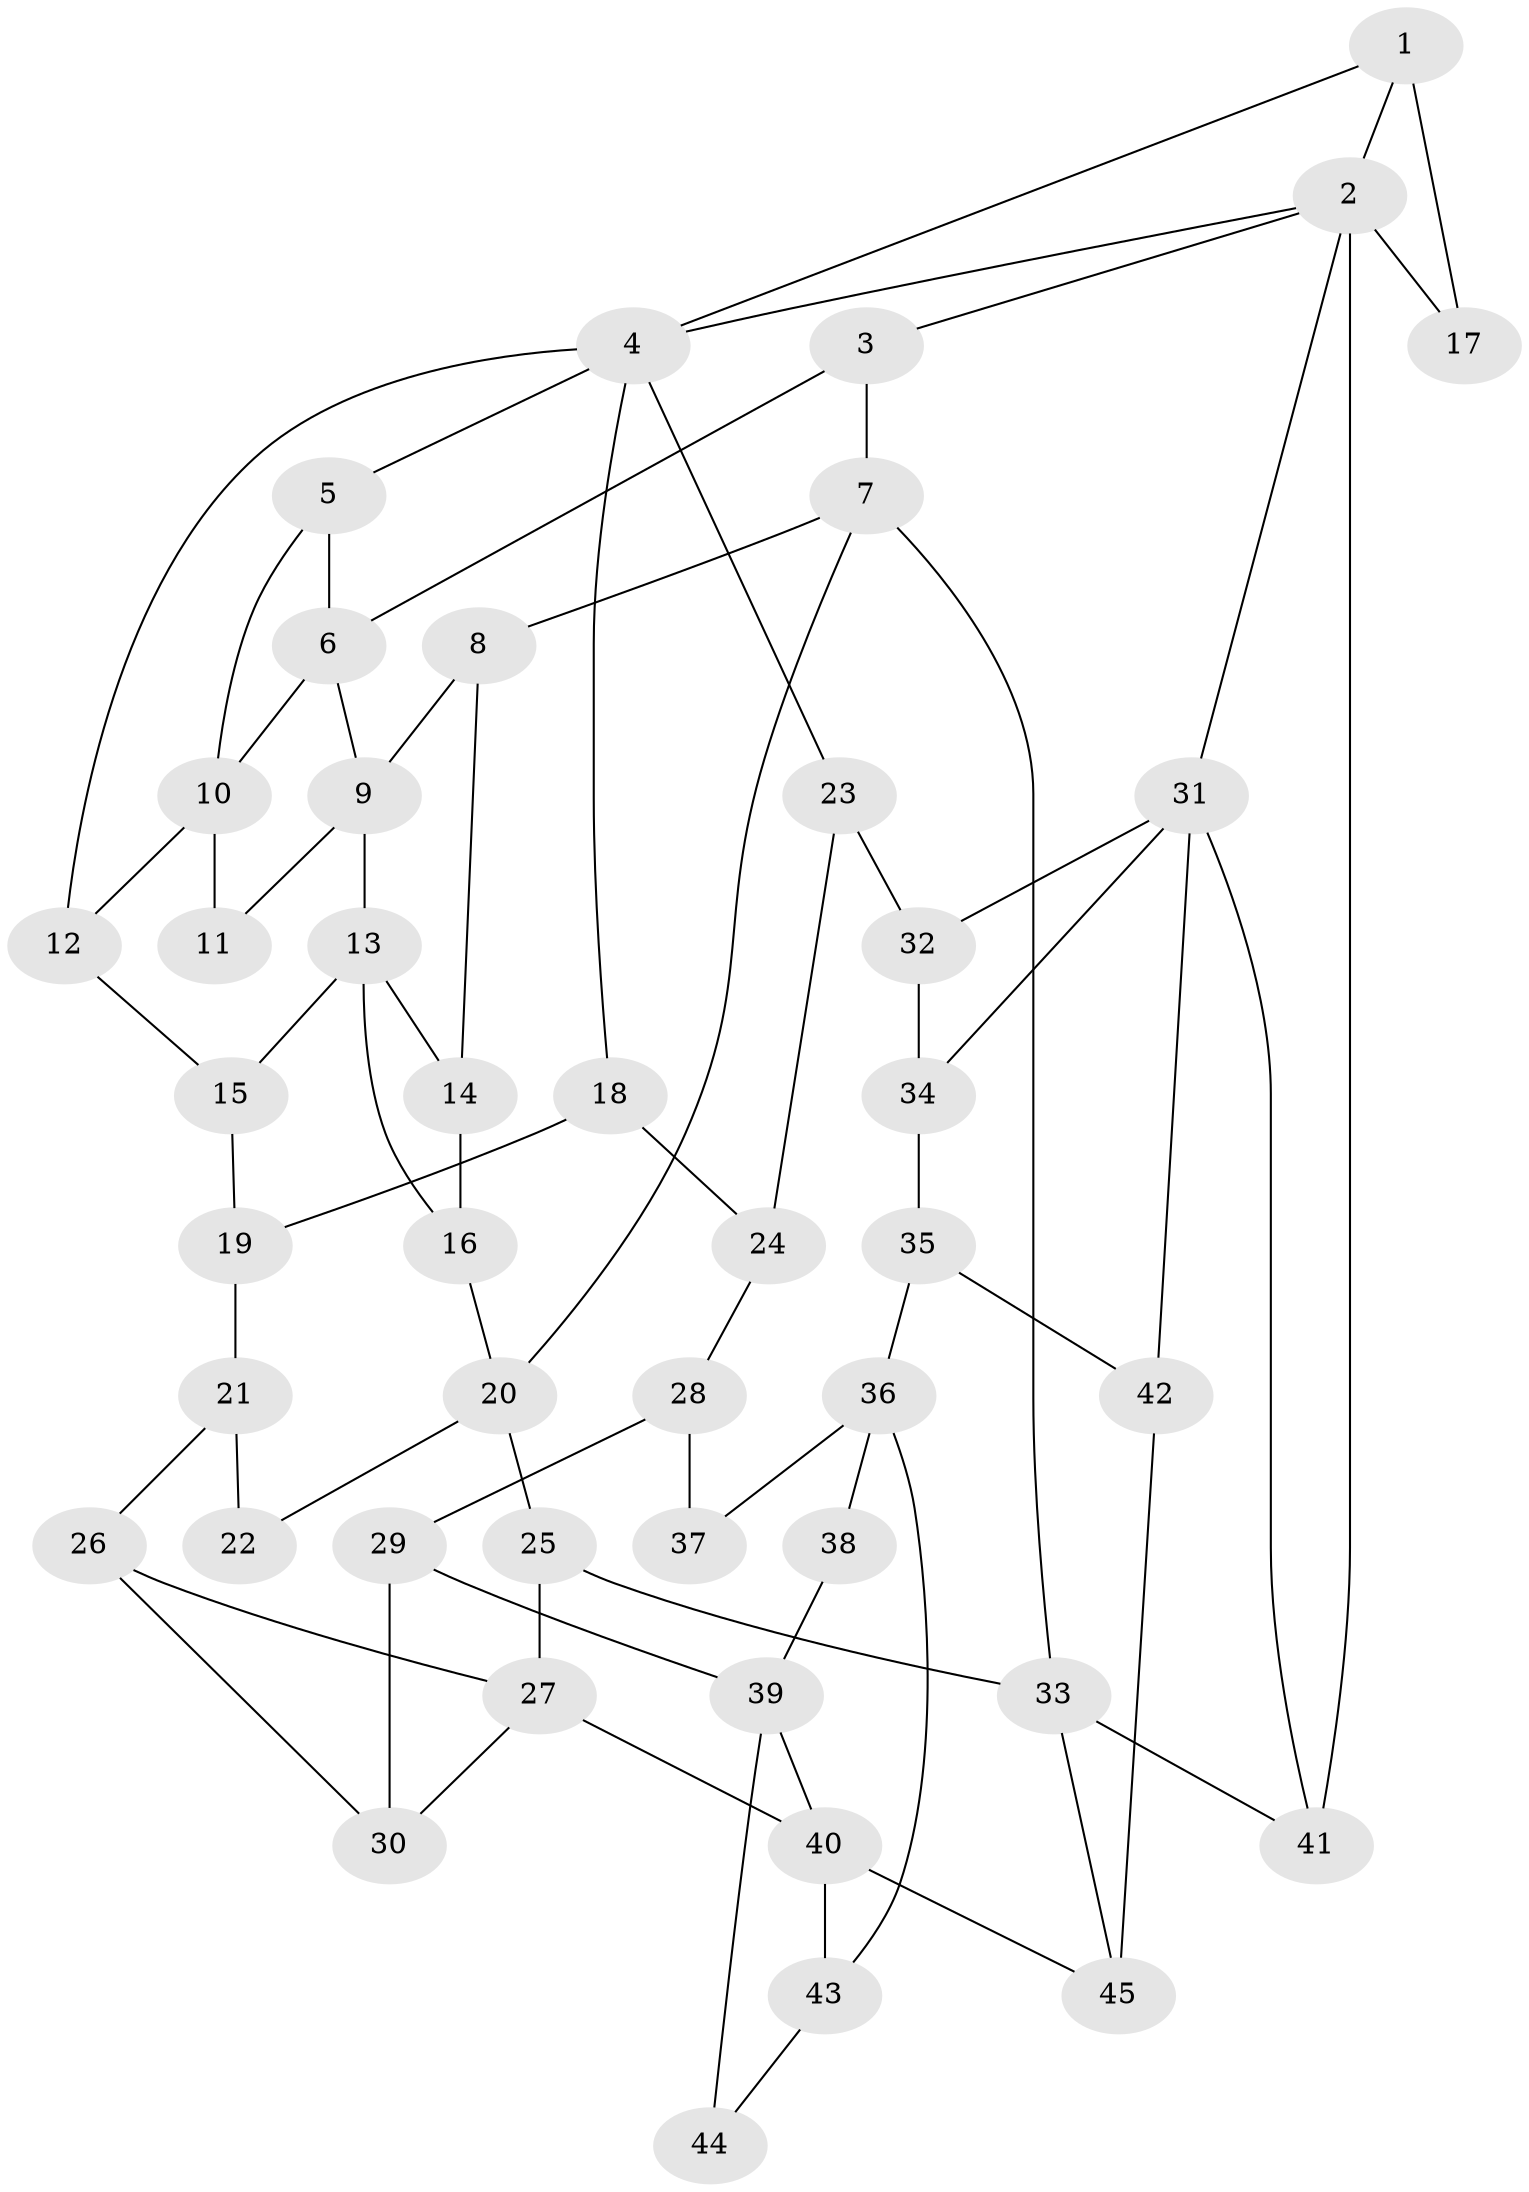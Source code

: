 // original degree distribution, {3: 0.022988505747126436, 5: 0.4827586206896552, 4: 0.26436781609195403, 6: 0.22988505747126436}
// Generated by graph-tools (version 1.1) at 2025/38/03/09/25 02:38:25]
// undirected, 45 vertices, 74 edges
graph export_dot {
graph [start="1"]
  node [color=gray90,style=filled];
  1;
  2;
  3;
  4;
  5;
  6;
  7;
  8;
  9;
  10;
  11;
  12;
  13;
  14;
  15;
  16;
  17;
  18;
  19;
  20;
  21;
  22;
  23;
  24;
  25;
  26;
  27;
  28;
  29;
  30;
  31;
  32;
  33;
  34;
  35;
  36;
  37;
  38;
  39;
  40;
  41;
  42;
  43;
  44;
  45;
  1 -- 2 [weight=1.0];
  1 -- 4 [weight=1.0];
  1 -- 17 [weight=2.0];
  2 -- 3 [weight=1.0];
  2 -- 4 [weight=1.0];
  2 -- 17 [weight=1.0];
  2 -- 31 [weight=1.0];
  2 -- 41 [weight=2.0];
  3 -- 6 [weight=1.0];
  3 -- 7 [weight=1.0];
  4 -- 5 [weight=1.0];
  4 -- 12 [weight=1.0];
  4 -- 18 [weight=1.0];
  4 -- 23 [weight=1.0];
  5 -- 6 [weight=1.0];
  5 -- 10 [weight=1.0];
  6 -- 9 [weight=1.0];
  6 -- 10 [weight=1.0];
  7 -- 8 [weight=1.0];
  7 -- 20 [weight=1.0];
  7 -- 33 [weight=1.0];
  8 -- 9 [weight=1.0];
  8 -- 14 [weight=1.0];
  9 -- 11 [weight=1.0];
  9 -- 13 [weight=2.0];
  10 -- 11 [weight=2.0];
  10 -- 12 [weight=2.0];
  12 -- 15 [weight=1.0];
  13 -- 14 [weight=1.0];
  13 -- 15 [weight=2.0];
  13 -- 16 [weight=1.0];
  14 -- 16 [weight=1.0];
  15 -- 19 [weight=1.0];
  16 -- 20 [weight=1.0];
  18 -- 19 [weight=1.0];
  18 -- 24 [weight=1.0];
  19 -- 21 [weight=1.0];
  20 -- 22 [weight=2.0];
  20 -- 25 [weight=2.0];
  21 -- 22 [weight=1.0];
  21 -- 26 [weight=1.0];
  23 -- 24 [weight=1.0];
  23 -- 32 [weight=1.0];
  24 -- 28 [weight=1.0];
  25 -- 27 [weight=2.0];
  25 -- 33 [weight=1.0];
  26 -- 27 [weight=1.0];
  26 -- 30 [weight=1.0];
  27 -- 30 [weight=1.0];
  27 -- 40 [weight=2.0];
  28 -- 29 [weight=1.0];
  28 -- 37 [weight=1.0];
  29 -- 30 [weight=1.0];
  29 -- 39 [weight=1.0];
  31 -- 32 [weight=1.0];
  31 -- 34 [weight=1.0];
  31 -- 41 [weight=1.0];
  31 -- 42 [weight=2.0];
  32 -- 34 [weight=1.0];
  33 -- 41 [weight=1.0];
  33 -- 45 [weight=1.0];
  34 -- 35 [weight=1.0];
  35 -- 36 [weight=2.0];
  35 -- 42 [weight=1.0];
  36 -- 37 [weight=2.0];
  36 -- 38 [weight=1.0];
  36 -- 43 [weight=1.0];
  38 -- 39 [weight=2.0];
  39 -- 40 [weight=1.0];
  39 -- 44 [weight=2.0];
  40 -- 43 [weight=1.0];
  40 -- 45 [weight=1.0];
  42 -- 45 [weight=2.0];
  43 -- 44 [weight=1.0];
}
